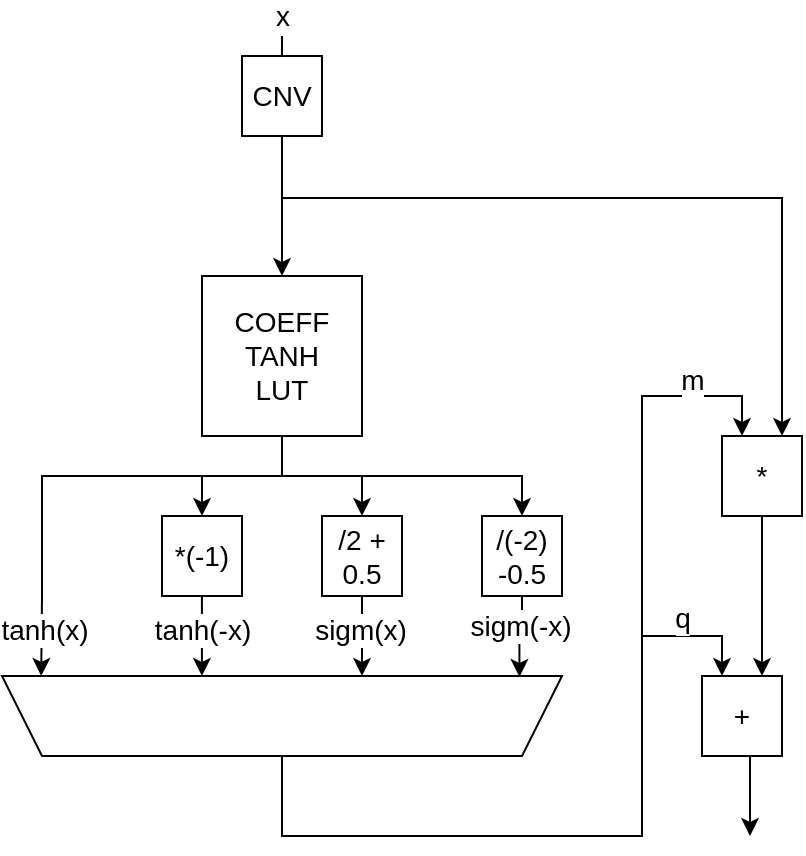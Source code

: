 <mxfile version="24.8.3">
  <diagram name="Pagina-1" id="SMdVTLcK4Q-wz1pM8HgI">
    <mxGraphModel dx="1238" dy="660" grid="1" gridSize="10" guides="1" tooltips="1" connect="1" arrows="1" fold="1" page="1" pageScale="1" pageWidth="827" pageHeight="1169" math="0" shadow="0">
      <root>
        <mxCell id="0" />
        <mxCell id="1" parent="0" />
        <mxCell id="G6jl1sqOK8s9LdE3ULIL-66" style="edgeStyle=orthogonalEdgeStyle;rounded=0;orthogonalLoop=1;jettySize=auto;html=1;fontSize=14;" parent="1" source="G6jl1sqOK8s9LdE3ULIL-21" edge="1">
          <mxGeometry relative="1" as="geometry">
            <mxPoint x="414" y="430" as="targetPoint" />
            <Array as="points">
              <mxPoint x="414" y="430" />
            </Array>
          </mxGeometry>
        </mxCell>
        <mxCell id="G6jl1sqOK8s9LdE3ULIL-21" value="+" style="whiteSpace=wrap;html=1;aspect=fixed;fontSize=14;" parent="1" vertex="1">
          <mxGeometry x="390" y="350" width="40" height="40" as="geometry" />
        </mxCell>
        <mxCell id="Kao93IQC_tDivpO0lTZn-2" style="edgeStyle=orthogonalEdgeStyle;rounded=0;orthogonalLoop=1;jettySize=auto;html=1;entryX=0.75;entryY=0;entryDx=0;entryDy=0;fontSize=14;" edge="1" parent="1" source="G6jl1sqOK8s9LdE3ULIL-41" target="G6jl1sqOK8s9LdE3ULIL-21">
          <mxGeometry relative="1" as="geometry" />
        </mxCell>
        <mxCell id="G6jl1sqOK8s9LdE3ULIL-41" value="*" style="whiteSpace=wrap;html=1;aspect=fixed;fontSize=14;" parent="1" vertex="1">
          <mxGeometry x="400" y="230" width="40" height="40" as="geometry" />
        </mxCell>
        <mxCell id="G6jl1sqOK8s9LdE3ULIL-42" style="edgeStyle=orthogonalEdgeStyle;rounded=0;orthogonalLoop=1;jettySize=auto;html=1;entryX=0.5;entryY=0;entryDx=0;entryDy=0;fontSize=14;" parent="1" source="G6jl1sqOK8s9LdE3ULIL-47" target="G6jl1sqOK8s9LdE3ULIL-50" edge="1">
          <mxGeometry relative="1" as="geometry" />
        </mxCell>
        <mxCell id="G6jl1sqOK8s9LdE3ULIL-43" style="edgeStyle=orthogonalEdgeStyle;rounded=0;orthogonalLoop=1;jettySize=auto;html=1;entryX=0.5;entryY=0;entryDx=0;entryDy=0;fontSize=14;" parent="1" source="G6jl1sqOK8s9LdE3ULIL-47" target="G6jl1sqOK8s9LdE3ULIL-51" edge="1">
          <mxGeometry relative="1" as="geometry" />
        </mxCell>
        <mxCell id="G6jl1sqOK8s9LdE3ULIL-44" style="edgeStyle=orthogonalEdgeStyle;rounded=0;orthogonalLoop=1;jettySize=auto;html=1;entryX=0.5;entryY=0;entryDx=0;entryDy=0;fontSize=14;" parent="1" source="G6jl1sqOK8s9LdE3ULIL-47" target="G6jl1sqOK8s9LdE3ULIL-52" edge="1">
          <mxGeometry relative="1" as="geometry">
            <Array as="points">
              <mxPoint x="180" y="250" />
              <mxPoint x="300" y="250" />
            </Array>
          </mxGeometry>
        </mxCell>
        <mxCell id="G6jl1sqOK8s9LdE3ULIL-45" style="edgeStyle=orthogonalEdgeStyle;rounded=0;orthogonalLoop=1;jettySize=auto;html=1;entryX=0.93;entryY=1;entryDx=0;entryDy=0;entryPerimeter=0;fontSize=14;" parent="1" source="G6jl1sqOK8s9LdE3ULIL-47" target="G6jl1sqOK8s9LdE3ULIL-49" edge="1">
          <mxGeometry relative="1" as="geometry">
            <mxPoint x="100" y="310" as="targetPoint" />
            <Array as="points">
              <mxPoint x="180" y="250" />
              <mxPoint x="60" y="250" />
              <mxPoint x="60" y="310" />
            </Array>
          </mxGeometry>
        </mxCell>
        <mxCell id="G6jl1sqOK8s9LdE3ULIL-46" value="tanh(x)" style="edgeLabel;html=1;align=center;verticalAlign=middle;resizable=0;points=[];fontSize=14;" parent="G6jl1sqOK8s9LdE3ULIL-45" vertex="1" connectable="0">
          <mxGeometry x="0.749" y="1" relative="1" as="geometry">
            <mxPoint y="7" as="offset" />
          </mxGeometry>
        </mxCell>
        <mxCell id="G6jl1sqOK8s9LdE3ULIL-47" value="&lt;div style=&quot;font-size: 14px;&quot;&gt;COEFF&lt;/div&gt;&lt;div style=&quot;font-size: 14px;&quot;&gt;TANH&lt;/div&gt;&lt;div style=&quot;font-size: 14px;&quot;&gt;LUT&lt;/div&gt;" style="whiteSpace=wrap;html=1;aspect=fixed;fontSize=14;" parent="1" vertex="1">
          <mxGeometry x="140" y="150" width="80" height="80" as="geometry" />
        </mxCell>
        <mxCell id="G6jl1sqOK8s9LdE3ULIL-48" style="edgeStyle=orthogonalEdgeStyle;rounded=0;orthogonalLoop=1;jettySize=auto;html=1;entryX=0.25;entryY=0;entryDx=0;entryDy=0;fontSize=14;" parent="1" source="G6jl1sqOK8s9LdE3ULIL-49" target="G6jl1sqOK8s9LdE3ULIL-41" edge="1">
          <mxGeometry relative="1" as="geometry">
            <mxPoint x="180" y="430" as="targetPoint" />
            <Array as="points">
              <mxPoint x="180" y="430" />
              <mxPoint x="360" y="430" />
              <mxPoint x="360" y="210" />
              <mxPoint x="410" y="210" />
            </Array>
          </mxGeometry>
        </mxCell>
        <mxCell id="G6jl1sqOK8s9LdE3ULIL-64" value="m" style="edgeLabel;html=1;align=center;verticalAlign=middle;resizable=0;points=[];fontSize=14;" parent="G6jl1sqOK8s9LdE3ULIL-48" vertex="1" connectable="0">
          <mxGeometry x="0.093" y="2" relative="1" as="geometry">
            <mxPoint x="27" y="-170" as="offset" />
          </mxGeometry>
        </mxCell>
        <mxCell id="G6jl1sqOK8s9LdE3ULIL-62" style="edgeStyle=orthogonalEdgeStyle;rounded=0;orthogonalLoop=1;jettySize=auto;html=1;entryX=0.25;entryY=0;entryDx=0;entryDy=0;fontSize=14;" parent="1" source="G6jl1sqOK8s9LdE3ULIL-49" target="G6jl1sqOK8s9LdE3ULIL-21" edge="1">
          <mxGeometry relative="1" as="geometry">
            <Array as="points">
              <mxPoint x="180" y="430" />
              <mxPoint x="360" y="430" />
              <mxPoint x="360" y="330" />
              <mxPoint x="400" y="330" />
            </Array>
          </mxGeometry>
        </mxCell>
        <mxCell id="G6jl1sqOK8s9LdE3ULIL-65" value="q" style="edgeLabel;html=1;align=center;verticalAlign=middle;resizable=0;points=[];fontSize=14;" parent="G6jl1sqOK8s9LdE3ULIL-62" vertex="1" connectable="0">
          <mxGeometry x="0.354" relative="1" as="geometry">
            <mxPoint x="20" y="-72" as="offset" />
          </mxGeometry>
        </mxCell>
        <mxCell id="G6jl1sqOK8s9LdE3ULIL-49" value="" style="shape=trapezoid;perimeter=trapezoidPerimeter;whiteSpace=wrap;html=1;fixedSize=1;rotation=-180;fontSize=14;" parent="1" vertex="1">
          <mxGeometry x="40" y="350" width="280" height="40" as="geometry" />
        </mxCell>
        <mxCell id="G6jl1sqOK8s9LdE3ULIL-50" value="&lt;font style=&quot;font-size: 14px;&quot;&gt;*(-1)&lt;/font&gt;" style="whiteSpace=wrap;html=1;aspect=fixed;fontSize=14;" parent="1" vertex="1">
          <mxGeometry x="120" y="270" width="40" height="40" as="geometry" />
        </mxCell>
        <mxCell id="G6jl1sqOK8s9LdE3ULIL-51" value="&lt;font style=&quot;font-size: 14px;&quot;&gt;/2 + 0.5&lt;/font&gt;" style="whiteSpace=wrap;html=1;aspect=fixed;fontSize=14;" parent="1" vertex="1">
          <mxGeometry x="200" y="270" width="40" height="40" as="geometry" />
        </mxCell>
        <mxCell id="G6jl1sqOK8s9LdE3ULIL-52" value="&lt;font style=&quot;font-size: 14px;&quot;&gt;/(-2) -0.5&lt;/font&gt;" style="whiteSpace=wrap;html=1;aspect=fixed;fontSize=14;" parent="1" vertex="1">
          <mxGeometry x="280" y="270" width="40" height="40" as="geometry" />
        </mxCell>
        <mxCell id="G6jl1sqOK8s9LdE3ULIL-53" style="edgeStyle=orthogonalEdgeStyle;rounded=0;orthogonalLoop=1;jettySize=auto;html=1;entryX=0.643;entryY=1;entryDx=0;entryDy=0;entryPerimeter=0;fontSize=14;" parent="1" source="G6jl1sqOK8s9LdE3ULIL-50" target="G6jl1sqOK8s9LdE3ULIL-49" edge="1">
          <mxGeometry relative="1" as="geometry">
            <mxPoint x="140" y="348" as="targetPoint" />
          </mxGeometry>
        </mxCell>
        <mxCell id="G6jl1sqOK8s9LdE3ULIL-54" value="tanh(-x)" style="edgeLabel;html=1;align=center;verticalAlign=middle;resizable=0;points=[];fontSize=14;" parent="G6jl1sqOK8s9LdE3ULIL-53" vertex="1" connectable="0">
          <mxGeometry x="-0.182" y="2" relative="1" as="geometry">
            <mxPoint x="-2" as="offset" />
          </mxGeometry>
        </mxCell>
        <mxCell id="G6jl1sqOK8s9LdE3ULIL-55" style="edgeStyle=orthogonalEdgeStyle;rounded=0;orthogonalLoop=1;jettySize=auto;html=1;fontSize=14;" parent="1" source="G6jl1sqOK8s9LdE3ULIL-51" edge="1">
          <mxGeometry relative="1" as="geometry">
            <mxPoint x="220" y="350" as="targetPoint" />
          </mxGeometry>
        </mxCell>
        <mxCell id="G6jl1sqOK8s9LdE3ULIL-56" value="sigm(x)" style="edgeLabel;html=1;align=center;verticalAlign=middle;resizable=0;points=[];fontSize=14;" parent="G6jl1sqOK8s9LdE3ULIL-55" vertex="1" connectable="0">
          <mxGeometry x="-0.188" y="-1" relative="1" as="geometry">
            <mxPoint as="offset" />
          </mxGeometry>
        </mxCell>
        <mxCell id="G6jl1sqOK8s9LdE3ULIL-57" style="edgeStyle=orthogonalEdgeStyle;rounded=0;orthogonalLoop=1;jettySize=auto;html=1;entryX=0.076;entryY=0.989;entryDx=0;entryDy=0;entryPerimeter=0;fontSize=14;" parent="1" source="G6jl1sqOK8s9LdE3ULIL-52" target="G6jl1sqOK8s9LdE3ULIL-49" edge="1">
          <mxGeometry relative="1" as="geometry">
            <mxPoint x="300" y="349" as="targetPoint" />
          </mxGeometry>
        </mxCell>
        <mxCell id="G6jl1sqOK8s9LdE3ULIL-58" value="sigm(-x)" style="edgeLabel;html=1;align=center;verticalAlign=middle;resizable=0;points=[];fontSize=14;" parent="G6jl1sqOK8s9LdE3ULIL-57" vertex="1" connectable="0">
          <mxGeometry x="0.089" y="-2" relative="1" as="geometry">
            <mxPoint x="2" y="-6" as="offset" />
          </mxGeometry>
        </mxCell>
        <mxCell id="G6jl1sqOK8s9LdE3ULIL-59" value="" style="endArrow=classic;html=1;rounded=0;entryX=0.5;entryY=0;entryDx=0;entryDy=0;fontSize=14;" parent="1" target="G6jl1sqOK8s9LdE3ULIL-47" edge="1">
          <mxGeometry width="50" height="50" relative="1" as="geometry">
            <mxPoint x="180" y="30" as="sourcePoint" />
            <mxPoint x="290" y="210" as="targetPoint" />
          </mxGeometry>
        </mxCell>
        <mxCell id="G6jl1sqOK8s9LdE3ULIL-60" value="x" style="edgeLabel;html=1;align=center;verticalAlign=middle;resizable=0;points=[];fontSize=14;" parent="G6jl1sqOK8s9LdE3ULIL-59" vertex="1" connectable="0">
          <mxGeometry x="-0.264" y="-2" relative="1" as="geometry">
            <mxPoint x="2" y="-54" as="offset" />
          </mxGeometry>
        </mxCell>
        <mxCell id="G6jl1sqOK8s9LdE3ULIL-61" value="" style="endArrow=classic;html=1;rounded=0;entryX=0.75;entryY=0;entryDx=0;entryDy=0;edgeStyle=orthogonalEdgeStyle;fontSize=14;" parent="1" target="G6jl1sqOK8s9LdE3ULIL-41" edge="1">
          <mxGeometry width="50" height="50" relative="1" as="geometry">
            <mxPoint x="180" y="110" as="sourcePoint" />
            <mxPoint x="280" y="300" as="targetPoint" />
            <Array as="points">
              <mxPoint x="180" y="111" />
              <mxPoint x="430" y="111" />
            </Array>
          </mxGeometry>
        </mxCell>
        <mxCell id="Kao93IQC_tDivpO0lTZn-3" value="CNV" style="whiteSpace=wrap;html=1;aspect=fixed;fontSize=14;" vertex="1" parent="1">
          <mxGeometry x="160" y="40" width="40" height="40" as="geometry" />
        </mxCell>
      </root>
    </mxGraphModel>
  </diagram>
</mxfile>
